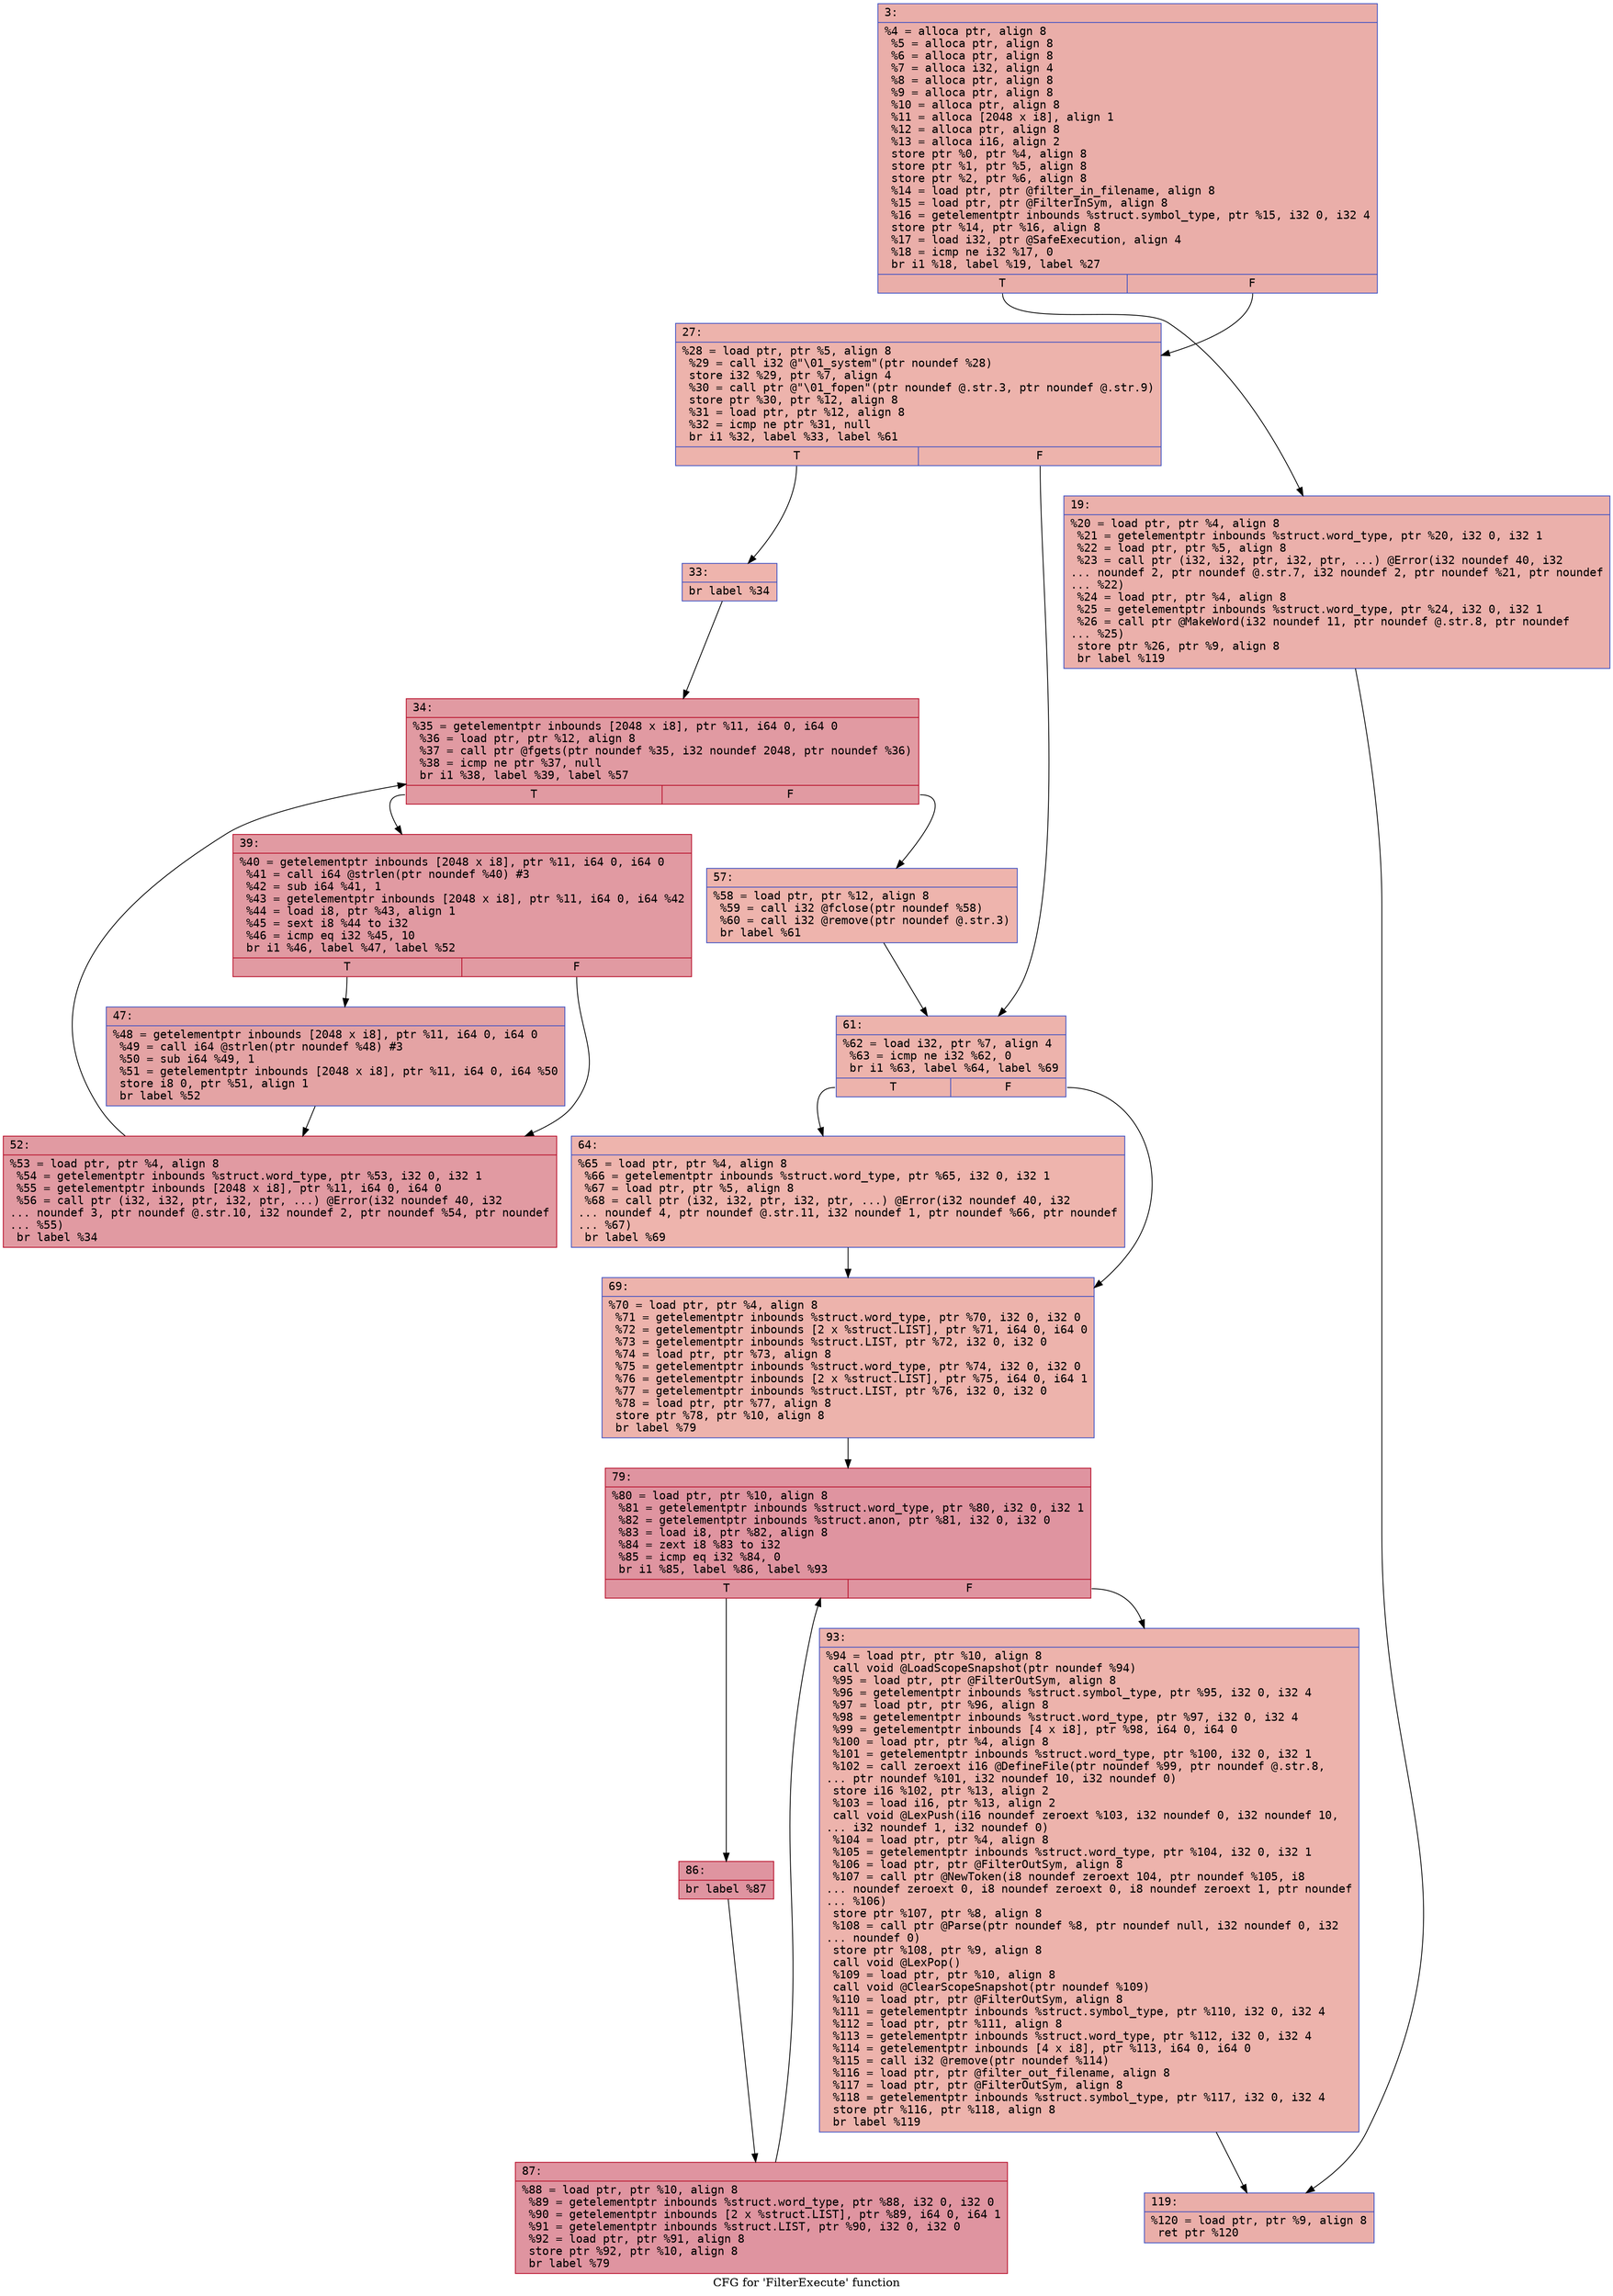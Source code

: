 digraph "CFG for 'FilterExecute' function" {
	label="CFG for 'FilterExecute' function";

	Node0x6000015a0050 [shape=record,color="#3d50c3ff", style=filled, fillcolor="#d0473d70" fontname="Courier",label="{3:\l|  %4 = alloca ptr, align 8\l  %5 = alloca ptr, align 8\l  %6 = alloca ptr, align 8\l  %7 = alloca i32, align 4\l  %8 = alloca ptr, align 8\l  %9 = alloca ptr, align 8\l  %10 = alloca ptr, align 8\l  %11 = alloca [2048 x i8], align 1\l  %12 = alloca ptr, align 8\l  %13 = alloca i16, align 2\l  store ptr %0, ptr %4, align 8\l  store ptr %1, ptr %5, align 8\l  store ptr %2, ptr %6, align 8\l  %14 = load ptr, ptr @filter_in_filename, align 8\l  %15 = load ptr, ptr @FilterInSym, align 8\l  %16 = getelementptr inbounds %struct.symbol_type, ptr %15, i32 0, i32 4\l  store ptr %14, ptr %16, align 8\l  %17 = load i32, ptr @SafeExecution, align 4\l  %18 = icmp ne i32 %17, 0\l  br i1 %18, label %19, label %27\l|{<s0>T|<s1>F}}"];
	Node0x6000015a0050:s0 -> Node0x6000015a0870[tooltip="3 -> 19\nProbability 62.50%" ];
	Node0x6000015a0050:s1 -> Node0x6000015a08c0[tooltip="3 -> 27\nProbability 37.50%" ];
	Node0x6000015a0870 [shape=record,color="#3d50c3ff", style=filled, fillcolor="#d24b4070" fontname="Courier",label="{19:\l|  %20 = load ptr, ptr %4, align 8\l  %21 = getelementptr inbounds %struct.word_type, ptr %20, i32 0, i32 1\l  %22 = load ptr, ptr %5, align 8\l  %23 = call ptr (i32, i32, ptr, i32, ptr, ...) @Error(i32 noundef 40, i32\l... noundef 2, ptr noundef @.str.7, i32 noundef 2, ptr noundef %21, ptr noundef\l... %22)\l  %24 = load ptr, ptr %4, align 8\l  %25 = getelementptr inbounds %struct.word_type, ptr %24, i32 0, i32 1\l  %26 = call ptr @MakeWord(i32 noundef 11, ptr noundef @.str.8, ptr noundef\l... %25)\l  store ptr %26, ptr %9, align 8\l  br label %119\l}"];
	Node0x6000015a0870 -> Node0x6000015a0d20[tooltip="19 -> 119\nProbability 100.00%" ];
	Node0x6000015a08c0 [shape=record,color="#3d50c3ff", style=filled, fillcolor="#d6524470" fontname="Courier",label="{27:\l|  %28 = load ptr, ptr %5, align 8\l  %29 = call i32 @\"\\01_system\"(ptr noundef %28)\l  store i32 %29, ptr %7, align 4\l  %30 = call ptr @\"\\01_fopen\"(ptr noundef @.str.3, ptr noundef @.str.9)\l  store ptr %30, ptr %12, align 8\l  %31 = load ptr, ptr %12, align 8\l  %32 = icmp ne ptr %31, null\l  br i1 %32, label %33, label %61\l|{<s0>T|<s1>F}}"];
	Node0x6000015a08c0:s0 -> Node0x6000015a0910[tooltip="27 -> 33\nProbability 62.50%" ];
	Node0x6000015a08c0:s1 -> Node0x6000015a0af0[tooltip="27 -> 61\nProbability 37.50%" ];
	Node0x6000015a0910 [shape=record,color="#3d50c3ff", style=filled, fillcolor="#d8564670" fontname="Courier",label="{33:\l|  br label %34\l}"];
	Node0x6000015a0910 -> Node0x6000015a0960[tooltip="33 -> 34\nProbability 100.00%" ];
	Node0x6000015a0960 [shape=record,color="#b70d28ff", style=filled, fillcolor="#bb1b2c70" fontname="Courier",label="{34:\l|  %35 = getelementptr inbounds [2048 x i8], ptr %11, i64 0, i64 0\l  %36 = load ptr, ptr %12, align 8\l  %37 = call ptr @fgets(ptr noundef %35, i32 noundef 2048, ptr noundef %36)\l  %38 = icmp ne ptr %37, null\l  br i1 %38, label %39, label %57\l|{<s0>T|<s1>F}}"];
	Node0x6000015a0960:s0 -> Node0x6000015a09b0[tooltip="34 -> 39\nProbability 96.88%" ];
	Node0x6000015a0960:s1 -> Node0x6000015a0aa0[tooltip="34 -> 57\nProbability 3.12%" ];
	Node0x6000015a09b0 [shape=record,color="#b70d28ff", style=filled, fillcolor="#bb1b2c70" fontname="Courier",label="{39:\l|  %40 = getelementptr inbounds [2048 x i8], ptr %11, i64 0, i64 0\l  %41 = call i64 @strlen(ptr noundef %40) #3\l  %42 = sub i64 %41, 1\l  %43 = getelementptr inbounds [2048 x i8], ptr %11, i64 0, i64 %42\l  %44 = load i8, ptr %43, align 1\l  %45 = sext i8 %44 to i32\l  %46 = icmp eq i32 %45, 10\l  br i1 %46, label %47, label %52\l|{<s0>T|<s1>F}}"];
	Node0x6000015a09b0:s0 -> Node0x6000015a0a00[tooltip="39 -> 47\nProbability 50.00%" ];
	Node0x6000015a09b0:s1 -> Node0x6000015a0a50[tooltip="39 -> 52\nProbability 50.00%" ];
	Node0x6000015a0a00 [shape=record,color="#3d50c3ff", style=filled, fillcolor="#c32e3170" fontname="Courier",label="{47:\l|  %48 = getelementptr inbounds [2048 x i8], ptr %11, i64 0, i64 0\l  %49 = call i64 @strlen(ptr noundef %48) #3\l  %50 = sub i64 %49, 1\l  %51 = getelementptr inbounds [2048 x i8], ptr %11, i64 0, i64 %50\l  store i8 0, ptr %51, align 1\l  br label %52\l}"];
	Node0x6000015a0a00 -> Node0x6000015a0a50[tooltip="47 -> 52\nProbability 100.00%" ];
	Node0x6000015a0a50 [shape=record,color="#b70d28ff", style=filled, fillcolor="#bb1b2c70" fontname="Courier",label="{52:\l|  %53 = load ptr, ptr %4, align 8\l  %54 = getelementptr inbounds %struct.word_type, ptr %53, i32 0, i32 1\l  %55 = getelementptr inbounds [2048 x i8], ptr %11, i64 0, i64 0\l  %56 = call ptr (i32, i32, ptr, i32, ptr, ...) @Error(i32 noundef 40, i32\l... noundef 3, ptr noundef @.str.10, i32 noundef 2, ptr noundef %54, ptr noundef\l... %55)\l  br label %34\l}"];
	Node0x6000015a0a50 -> Node0x6000015a0960[tooltip="52 -> 34\nProbability 100.00%" ];
	Node0x6000015a0aa0 [shape=record,color="#3d50c3ff", style=filled, fillcolor="#d8564670" fontname="Courier",label="{57:\l|  %58 = load ptr, ptr %12, align 8\l  %59 = call i32 @fclose(ptr noundef %58)\l  %60 = call i32 @remove(ptr noundef @.str.3)\l  br label %61\l}"];
	Node0x6000015a0aa0 -> Node0x6000015a0af0[tooltip="57 -> 61\nProbability 100.00%" ];
	Node0x6000015a0af0 [shape=record,color="#3d50c3ff", style=filled, fillcolor="#d6524470" fontname="Courier",label="{61:\l|  %62 = load i32, ptr %7, align 4\l  %63 = icmp ne i32 %62, 0\l  br i1 %63, label %64, label %69\l|{<s0>T|<s1>F}}"];
	Node0x6000015a0af0:s0 -> Node0x6000015a0b40[tooltip="61 -> 64\nProbability 62.50%" ];
	Node0x6000015a0af0:s1 -> Node0x6000015a0b90[tooltip="61 -> 69\nProbability 37.50%" ];
	Node0x6000015a0b40 [shape=record,color="#3d50c3ff", style=filled, fillcolor="#d8564670" fontname="Courier",label="{64:\l|  %65 = load ptr, ptr %4, align 8\l  %66 = getelementptr inbounds %struct.word_type, ptr %65, i32 0, i32 1\l  %67 = load ptr, ptr %5, align 8\l  %68 = call ptr (i32, i32, ptr, i32, ptr, ...) @Error(i32 noundef 40, i32\l... noundef 4, ptr noundef @.str.11, i32 noundef 1, ptr noundef %66, ptr noundef\l... %67)\l  br label %69\l}"];
	Node0x6000015a0b40 -> Node0x6000015a0b90[tooltip="64 -> 69\nProbability 100.00%" ];
	Node0x6000015a0b90 [shape=record,color="#3d50c3ff", style=filled, fillcolor="#d6524470" fontname="Courier",label="{69:\l|  %70 = load ptr, ptr %4, align 8\l  %71 = getelementptr inbounds %struct.word_type, ptr %70, i32 0, i32 0\l  %72 = getelementptr inbounds [2 x %struct.LIST], ptr %71, i64 0, i64 0\l  %73 = getelementptr inbounds %struct.LIST, ptr %72, i32 0, i32 0\l  %74 = load ptr, ptr %73, align 8\l  %75 = getelementptr inbounds %struct.word_type, ptr %74, i32 0, i32 0\l  %76 = getelementptr inbounds [2 x %struct.LIST], ptr %75, i64 0, i64 1\l  %77 = getelementptr inbounds %struct.LIST, ptr %76, i32 0, i32 0\l  %78 = load ptr, ptr %77, align 8\l  store ptr %78, ptr %10, align 8\l  br label %79\l}"];
	Node0x6000015a0b90 -> Node0x6000015a0be0[tooltip="69 -> 79\nProbability 100.00%" ];
	Node0x6000015a0be0 [shape=record,color="#b70d28ff", style=filled, fillcolor="#b70d2870" fontname="Courier",label="{79:\l|  %80 = load ptr, ptr %10, align 8\l  %81 = getelementptr inbounds %struct.word_type, ptr %80, i32 0, i32 1\l  %82 = getelementptr inbounds %struct.anon, ptr %81, i32 0, i32 0\l  %83 = load i8, ptr %82, align 8\l  %84 = zext i8 %83 to i32\l  %85 = icmp eq i32 %84, 0\l  br i1 %85, label %86, label %93\l|{<s0>T|<s1>F}}"];
	Node0x6000015a0be0:s0 -> Node0x6000015a0c30[tooltip="79 -> 86\nProbability 96.88%" ];
	Node0x6000015a0be0:s1 -> Node0x6000015a0cd0[tooltip="79 -> 93\nProbability 3.12%" ];
	Node0x6000015a0c30 [shape=record,color="#b70d28ff", style=filled, fillcolor="#b70d2870" fontname="Courier",label="{86:\l|  br label %87\l}"];
	Node0x6000015a0c30 -> Node0x6000015a0c80[tooltip="86 -> 87\nProbability 100.00%" ];
	Node0x6000015a0c80 [shape=record,color="#b70d28ff", style=filled, fillcolor="#b70d2870" fontname="Courier",label="{87:\l|  %88 = load ptr, ptr %10, align 8\l  %89 = getelementptr inbounds %struct.word_type, ptr %88, i32 0, i32 0\l  %90 = getelementptr inbounds [2 x %struct.LIST], ptr %89, i64 0, i64 1\l  %91 = getelementptr inbounds %struct.LIST, ptr %90, i32 0, i32 0\l  %92 = load ptr, ptr %91, align 8\l  store ptr %92, ptr %10, align 8\l  br label %79\l}"];
	Node0x6000015a0c80 -> Node0x6000015a0be0[tooltip="87 -> 79\nProbability 100.00%" ];
	Node0x6000015a0cd0 [shape=record,color="#3d50c3ff", style=filled, fillcolor="#d6524470" fontname="Courier",label="{93:\l|  %94 = load ptr, ptr %10, align 8\l  call void @LoadScopeSnapshot(ptr noundef %94)\l  %95 = load ptr, ptr @FilterOutSym, align 8\l  %96 = getelementptr inbounds %struct.symbol_type, ptr %95, i32 0, i32 4\l  %97 = load ptr, ptr %96, align 8\l  %98 = getelementptr inbounds %struct.word_type, ptr %97, i32 0, i32 4\l  %99 = getelementptr inbounds [4 x i8], ptr %98, i64 0, i64 0\l  %100 = load ptr, ptr %4, align 8\l  %101 = getelementptr inbounds %struct.word_type, ptr %100, i32 0, i32 1\l  %102 = call zeroext i16 @DefineFile(ptr noundef %99, ptr noundef @.str.8,\l... ptr noundef %101, i32 noundef 10, i32 noundef 0)\l  store i16 %102, ptr %13, align 2\l  %103 = load i16, ptr %13, align 2\l  call void @LexPush(i16 noundef zeroext %103, i32 noundef 0, i32 noundef 10,\l... i32 noundef 1, i32 noundef 0)\l  %104 = load ptr, ptr %4, align 8\l  %105 = getelementptr inbounds %struct.word_type, ptr %104, i32 0, i32 1\l  %106 = load ptr, ptr @FilterOutSym, align 8\l  %107 = call ptr @NewToken(i8 noundef zeroext 104, ptr noundef %105, i8\l... noundef zeroext 0, i8 noundef zeroext 0, i8 noundef zeroext 1, ptr noundef\l... %106)\l  store ptr %107, ptr %8, align 8\l  %108 = call ptr @Parse(ptr noundef %8, ptr noundef null, i32 noundef 0, i32\l... noundef 0)\l  store ptr %108, ptr %9, align 8\l  call void @LexPop()\l  %109 = load ptr, ptr %10, align 8\l  call void @ClearScopeSnapshot(ptr noundef %109)\l  %110 = load ptr, ptr @FilterOutSym, align 8\l  %111 = getelementptr inbounds %struct.symbol_type, ptr %110, i32 0, i32 4\l  %112 = load ptr, ptr %111, align 8\l  %113 = getelementptr inbounds %struct.word_type, ptr %112, i32 0, i32 4\l  %114 = getelementptr inbounds [4 x i8], ptr %113, i64 0, i64 0\l  %115 = call i32 @remove(ptr noundef %114)\l  %116 = load ptr, ptr @filter_out_filename, align 8\l  %117 = load ptr, ptr @FilterOutSym, align 8\l  %118 = getelementptr inbounds %struct.symbol_type, ptr %117, i32 0, i32 4\l  store ptr %116, ptr %118, align 8\l  br label %119\l}"];
	Node0x6000015a0cd0 -> Node0x6000015a0d20[tooltip="93 -> 119\nProbability 100.00%" ];
	Node0x6000015a0d20 [shape=record,color="#3d50c3ff", style=filled, fillcolor="#d0473d70" fontname="Courier",label="{119:\l|  %120 = load ptr, ptr %9, align 8\l  ret ptr %120\l}"];
}
